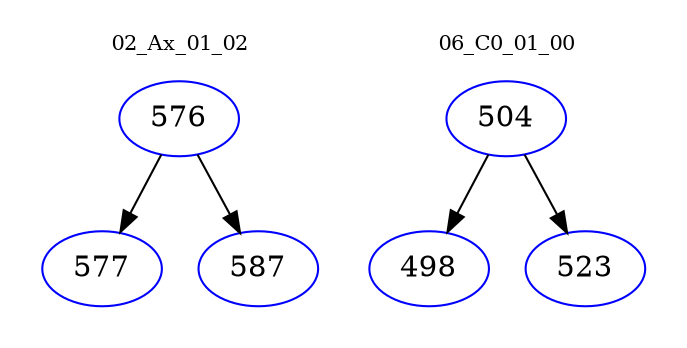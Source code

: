 digraph{
subgraph cluster_0 {
color = white
label = "02_Ax_01_02";
fontsize=10;
T0_576 [label="576", color="blue"]
T0_576 -> T0_577 [color="black"]
T0_577 [label="577", color="blue"]
T0_576 -> T0_587 [color="black"]
T0_587 [label="587", color="blue"]
}
subgraph cluster_1 {
color = white
label = "06_C0_01_00";
fontsize=10;
T1_504 [label="504", color="blue"]
T1_504 -> T1_498 [color="black"]
T1_498 [label="498", color="blue"]
T1_504 -> T1_523 [color="black"]
T1_523 [label="523", color="blue"]
}
}
